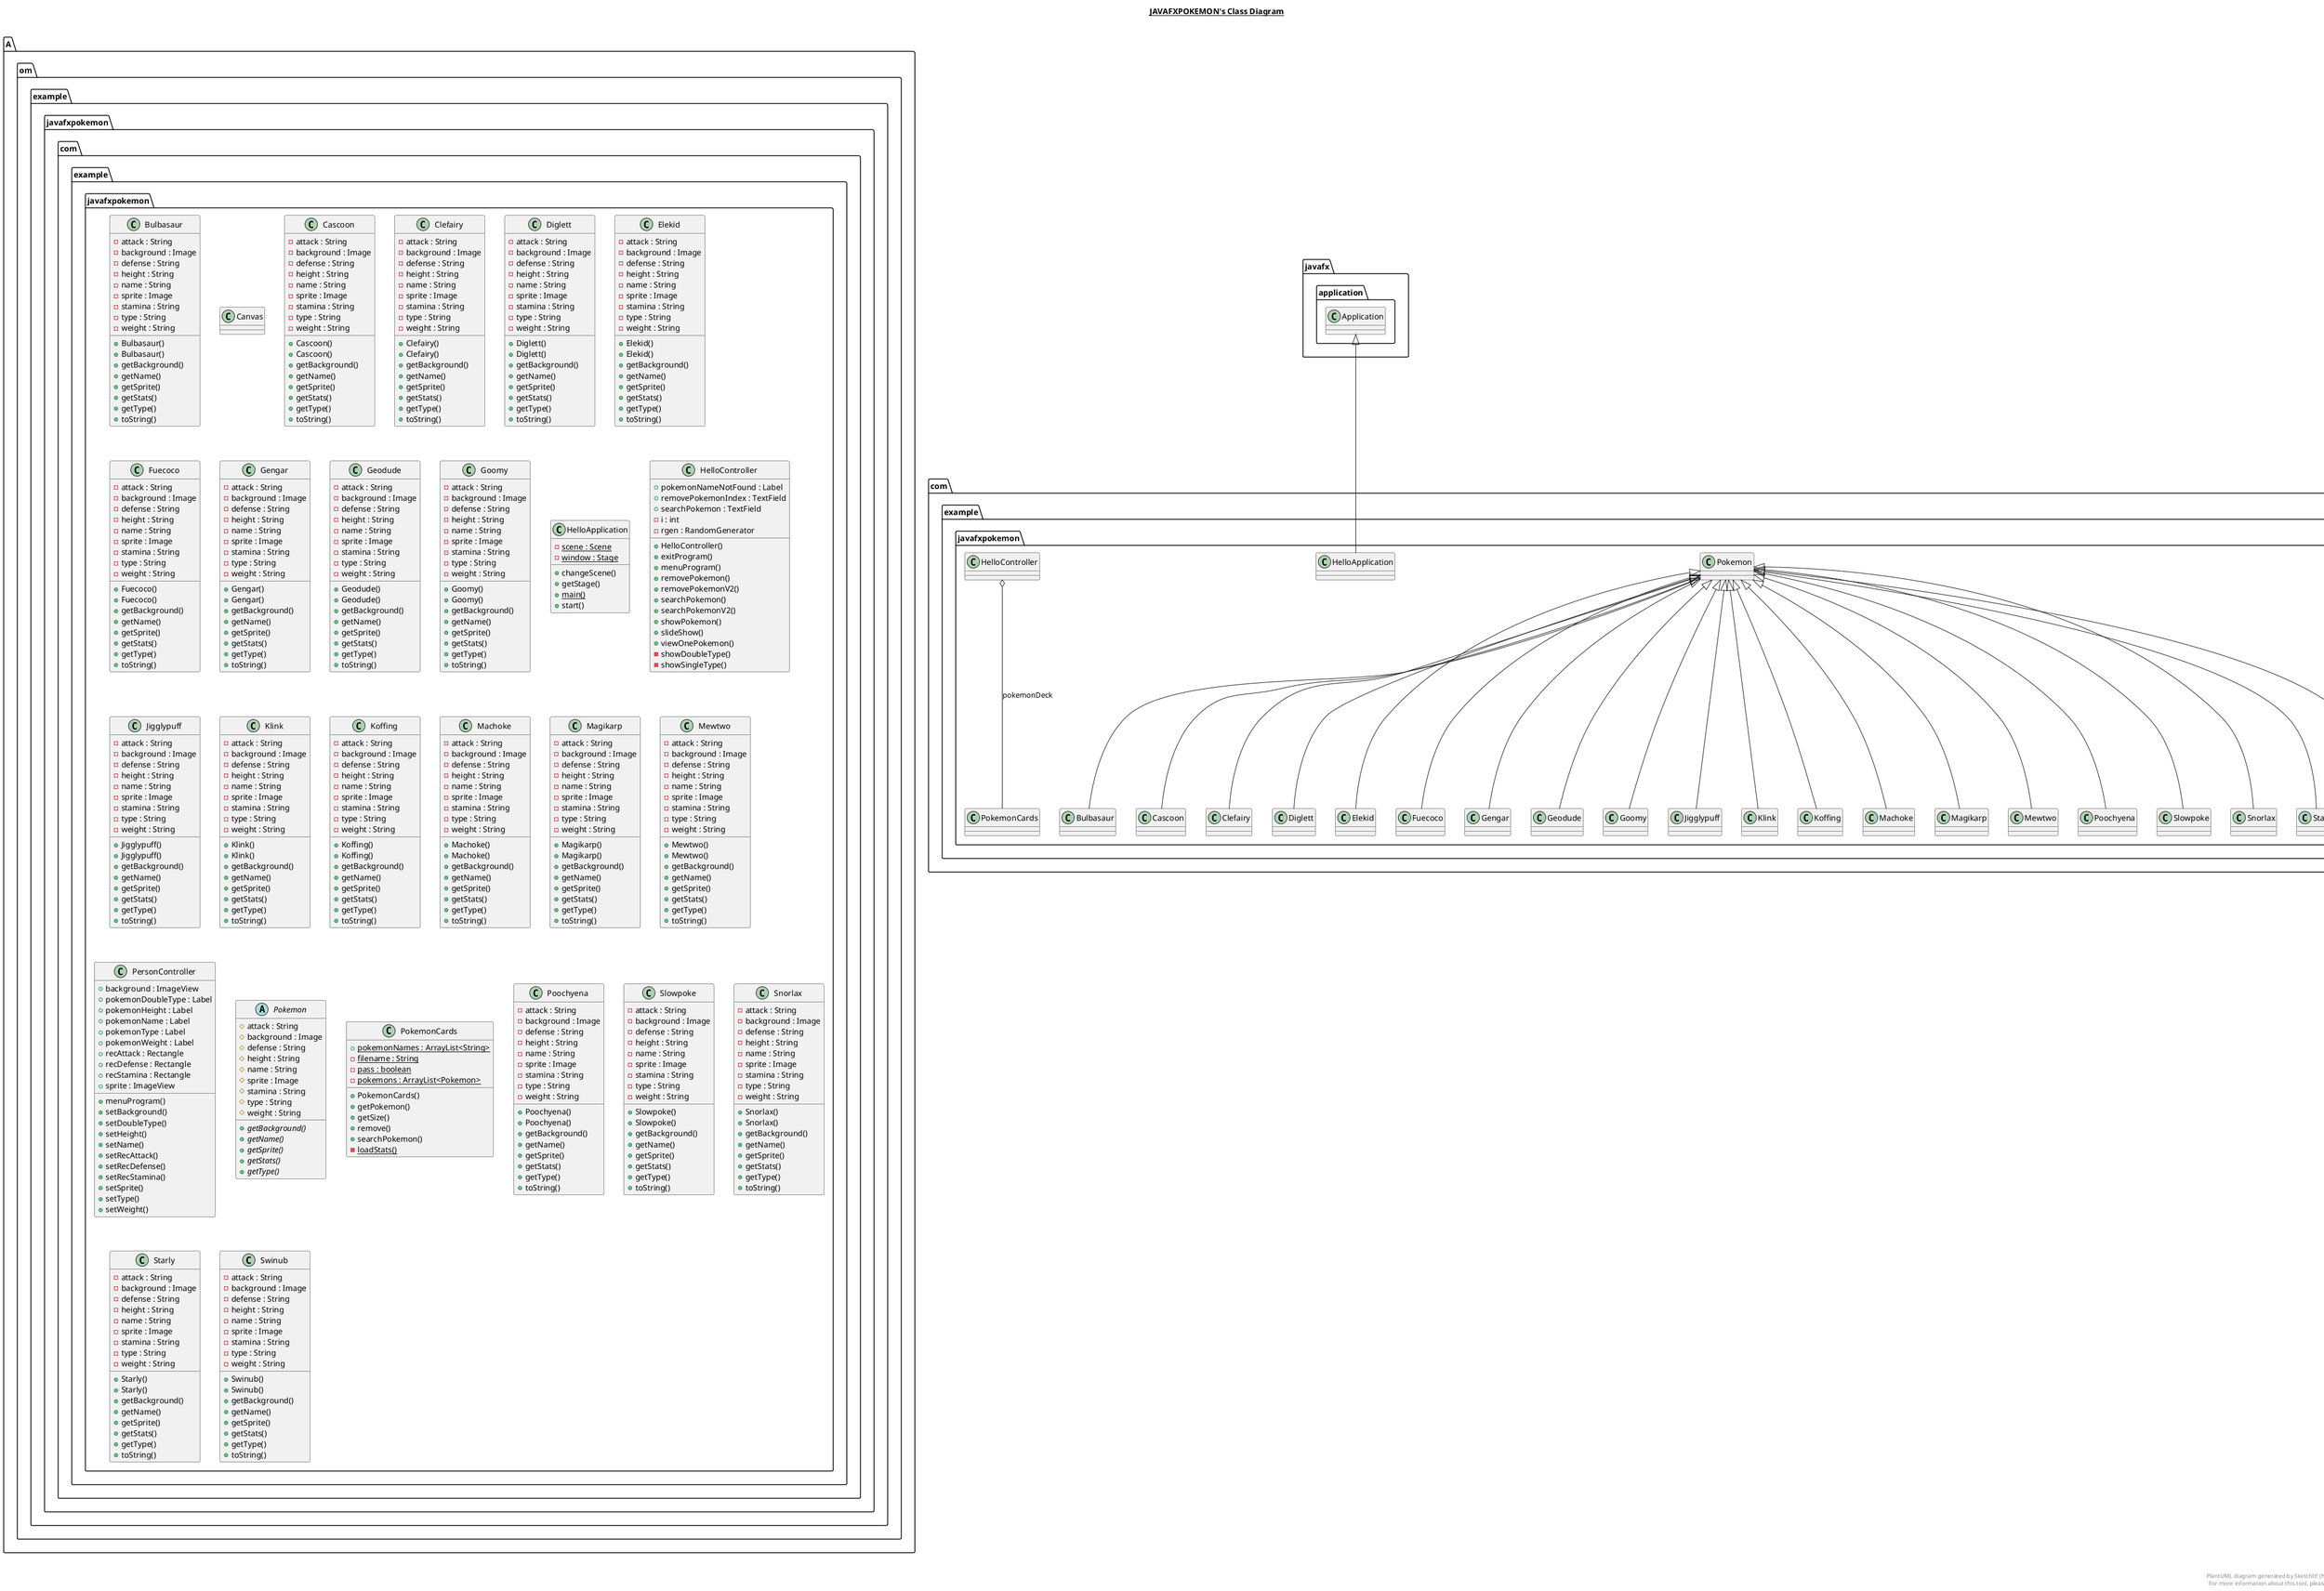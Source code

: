 @startuml

title __JAVAFXPOKEMON's Class Diagram__\n

  namespace A {
    namespace om.example.javafxpokemon {
      class com.example.javafxpokemon.Bulbasaur {
          - attack : String
          - background : Image
          - defense : String
          - height : String
          - name : String
          - sprite : Image
          - stamina : String
          - type : String
          - weight : String
          + Bulbasaur()
          + Bulbasaur()
          + getBackground()
          + getName()
          + getSprite()
          + getStats()
          + getType()
          + toString()
      }
    }
  }
  

  namespace A {
    namespace om.example.javafxpokemon {
      class com.example.javafxpokemon.Canvas {
      }
    }
  }
  

  namespace  A{
    namespace om.example.javafxpokemon {
      class com.example.javafxpokemon.Cascoon {
          - attack : String
          - background : Image
          - defense : String
          - height : String
          - name : String
          - sprite : Image
          - stamina : String
          - type : String
          - weight : String
          + Cascoon()
          + Cascoon()
          + getBackground()
          + getName()
          + getSprite()
          + getStats()
          + getType()
          + toString()
      }
    }
  }
  

  namespace A {
    namespace om.example.javafxpokemon {
      class com.example.javafxpokemon.Clefairy {
          - attack : String
          - background : Image
          - defense : String
          - height : String
          - name : String
          - sprite : Image
          - stamina : String
          - type : String
          - weight : String
          + Clefairy()
          + Clefairy()
          + getBackground()
          + getName()
          + getSprite()
          + getStats()
          + getType()
          + toString()
      }
    }
  }
  

  namespace A {
    namespace om.example.javafxpokemon {
      class com.example.javafxpokemon.Diglett {
          - attack : String
          - background : Image
          - defense : String
          - height : String
          - name : String
          - sprite : Image
          - stamina : String
          - type : String
          - weight : String
          + Diglett()
          + Diglett()
          + getBackground()
          + getName()
          + getSprite()
          + getStats()
          + getType()
          + toString()
      }
    }
  }
  

  namespace A {
    namespace om.example.javafxpokemon {
      class com.example.javafxpokemon.Elekid {
          - attack : String
          - background : Image
          - defense : String
          - height : String
          - name : String
          - sprite : Image
          - stamina : String
          - type : String
          - weight : String
          + Elekid()
          + Elekid()
          + getBackground()
          + getName()
          + getSprite()
          + getStats()
          + getType()
          + toString()
      }
    }
  }
  

  namespace A {
    namespace om.example.javafxpokemon {
      class com.example.javafxpokemon.Fuecoco {
          - attack : String
          - background : Image
          - defense : String
          - height : String
          - name : String
          - sprite : Image
          - stamina : String
          - type : String
          - weight : String
          + Fuecoco()
          + Fuecoco()
          + getBackground()
          + getName()
          + getSprite()
          + getStats()
          + getType()
          + toString()
      }
    }
  }
  

  namespace A {
    namespace om.example.javafxpokemon {
      class com.example.javafxpokemon.Gengar {
          - attack : String
          - background : Image
          - defense : String
          - height : String
          - name : String
          - sprite : Image
          - stamina : String
          - type : String
          - weight : String
          + Gengar()
          + Gengar()
          + getBackground()
          + getName()
          + getSprite()
          + getStats()
          + getType()
          + toString()
      }
    }
  }
  

  namespace A {
    namespace om.example.javafxpokemon {
      class com.example.javafxpokemon.Geodude {
          - attack : String
          - background : Image
          - defense : String
          - height : String
          - name : String
          - sprite : Image
          - stamina : String
          - type : String
          - weight : String
          + Geodude()
          + Geodude()
          + getBackground()
          + getName()
          + getSprite()
          + getStats()
          + getType()
          + toString()
      }
    }
  }
  

  namespace A {
    namespace om.example.javafxpokemon {
      class com.example.javafxpokemon.Goomy {
          - attack : String
          - background : Image
          - defense : String
          - height : String
          - name : String
          - sprite : Image
          - stamina : String
          - type : String
          - weight : String
          + Goomy()
          + Goomy()
          + getBackground()
          + getName()
          + getSprite()
          + getStats()
          + getType()
          + toString()
      }
    }
  }
  

  namespace A {
    namespace om.example.javafxpokemon {
      class com.example.javafxpokemon.HelloApplication {
          {static} - scene : Scene
          {static} - window : Stage
          + changeScene()
          + getStage()
          {static} + main()
          + start()
      }
    }
  }
  

  namespace  A{
    namespace om.example.javafxpokemon {
      class com.example.javafxpokemon.HelloController {
          + pokemonNameNotFound : Label
          + removePokemonIndex : TextField
          + searchPokemon : TextField
          - i : int
          - rgen : RandomGenerator
          + HelloController()
          + exitProgram()
          + menuProgram()
          + removePokemon()
          + removePokemonV2()
          + searchPokemon()
          + searchPokemonV2()
          + showPokemon()
          + slideShow()
          + viewOnePokemon()
          - showDoubleType()
          - showSingleType()
      }
    }
  }
  

  namespace A {
    namespace om.example.javafxpokemon {
      class com.example.javafxpokemon.Jigglypuff {
          - attack : String
          - background : Image
          - defense : String
          - height : String
          - name : String
          - sprite : Image
          - stamina : String
          - type : String
          - weight : String
          + Jigglypuff()
          + Jigglypuff()
          + getBackground()
          + getName()
          + getSprite()
          + getStats()
          + getType()
          + toString()
      }
    }
  }
  

  namespace A {
    namespace om.example.javafxpokemon {
      class com.example.javafxpokemon.Klink {
          - attack : String
          - background : Image
          - defense : String
          - height : String
          - name : String
          - sprite : Image
          - stamina : String
          - type : String
          - weight : String
          + Klink()
          + Klink()
          + getBackground()
          + getName()
          + getSprite()
          + getStats()
          + getType()
          + toString()
      }
    }
  }
  

  namespace A {
    namespace om.example.javafxpokemon {
      class com.example.javafxpokemon.Koffing {
          - attack : String
          - background : Image
          - defense : String
          - height : String
          - name : String
          - sprite : Image
          - stamina : String
          - type : String
          - weight : String
          + Koffing()
          + Koffing()
          + getBackground()
          + getName()
          + getSprite()
          + getStats()
          + getType()
          + toString()
      }
    }
  }
  

  namespace A {
    namespace om.example.javafxpokemon {
      class com.example.javafxpokemon.Machoke {
          - attack : String
          - background : Image
          - defense : String
          - height : String
          - name : String
          - sprite : Image
          - stamina : String
          - type : String
          - weight : String
          + Machoke()
          + Machoke()
          + getBackground()
          + getName()
          + getSprite()
          + getStats()
          + getType()
          + toString()
      }
    }
  }
  

  namespace A {
    namespace om.example.javafxpokemon {
      class com.example.javafxpokemon.Magikarp {
          - attack : String
          - background : Image
          - defense : String
          - height : String
          - name : String
          - sprite : Image
          - stamina : String
          - type : String
          - weight : String
          + Magikarp()
          + Magikarp()
          + getBackground()
          + getName()
          + getSprite()
          + getStats()
          + getType()
          + toString()
      }
    }
  }
  

  namespace A {
    namespace om.example.javafxpokemon {
      class com.example.javafxpokemon.Mewtwo {
          - attack : String
          - background : Image
          - defense : String
          - height : String
          - name : String
          - sprite : Image
          - stamina : String
          - type : String
          - weight : String
          + Mewtwo()
          + Mewtwo()
          + getBackground()
          + getName()
          + getSprite()
          + getStats()
          + getType()
          + toString()
      }
    }
  }
  

  namespace A {
    namespace om.example.javafxpokemon {
      class com.example.javafxpokemon.PersonController {
          + background : ImageView
          + pokemonDoubleType : Label
          + pokemonHeight : Label
          + pokemonName : Label
          + pokemonType : Label
          + pokemonWeight : Label
          + recAttack : Rectangle
          + recDefense : Rectangle
          + recStamina : Rectangle
          + sprite : ImageView
          + menuProgram()
          + setBackground()
          + setDoubleType()
          + setHeight()
          + setName()
          + setRecAttack()
          + setRecDefense()
          + setRecStamina()
          + setSprite()
          + setType()
          + setWeight()
      }
    }
  }
  

  namespace A {
    namespace om.example.javafxpokemon {
      abstract class com.example.javafxpokemon.Pokemon {
          # attack : String
          # background : Image
          # defense : String
          # height : String
          # name : String
          # sprite : Image
          # stamina : String
          # type : String
          # weight : String
          {abstract} + getBackground()
          {abstract} + getName()
          {abstract} + getSprite()
          {abstract} + getStats()
          {abstract} + getType()
      }
    }
  }
  

  namespace A {
    namespace om.example.javafxpokemon {
      class com.example.javafxpokemon.PokemonCards {
          {static} + pokemonNames : ArrayList<String>
          {static} - filename : String
          {static} - pass : boolean
          {static} - pokemons : ArrayList<Pokemon>
          + PokemonCards()
          + getPokemon()
          + getSize()
          + remove()
          + searchPokemon()
          {static} - loadStats()
      }
    }
  }
  

  namespace A {
    namespace om.example.javafxpokemon {
      class com.example.javafxpokemon.Poochyena {
          - attack : String
          - background : Image
          - defense : String
          - height : String
          - name : String
          - sprite : Image
          - stamina : String
          - type : String
          - weight : String
          + Poochyena()
          + Poochyena()
          + getBackground()
          + getName()
          + getSprite()
          + getStats()
          + getType()
          + toString()
      }
    }
  }
  

  namespace A {
    namespace om.example.javafxpokemon {
      class com.example.javafxpokemon.Slowpoke {
          - attack : String
          - background : Image
          - defense : String
          - height : String
          - name : String
          - sprite : Image
          - stamina : String
          - type : String
          - weight : String
          + Slowpoke()
          + Slowpoke()
          + getBackground()
          + getName()
          + getSprite()
          + getStats()
          + getType()
          + toString()
      }
    }
  }
  

  namespace  A{
    namespace om.example.javafxpokemon {
      class com.example.javafxpokemon.Snorlax {
          - attack : String
          - background : Image
          - defense : String
          - height : String
          - name : String
          - sprite : Image
          - stamina : String
          - type : String
          - weight : String
          + Snorlax()
          + Snorlax()
          + getBackground()
          + getName()
          + getSprite()
          + getStats()
          + getType()
          + toString()
      }
    }
  }
  

  namespace A {
    namespace om.example.javafxpokemon {
      class com.example.javafxpokemon.Starly {
          - attack : String
          - background : Image
          - defense : String
          - height : String
          - name : String
          - sprite : Image
          - stamina : String
          - type : String
          - weight : String
          + Starly()
          + Starly()
          + getBackground()
          + getName()
          + getSprite()
          + getStats()
          + getType()
          + toString()
      }
    }
  }
  

  namespace A {
    namespace om.example.javafxpokemon {
      class com.example.javafxpokemon.Swinub {
          - attack : String
          - background : Image
          - defense : String
          - height : String
          - name : String
          - sprite : Image
          - stamina : String
          - type : String
          - weight : String
          + Swinub()
          + Swinub()
          + getBackground()
          + getName()
          + getSprite()
          + getStats()
          + getType()
          + toString()
      }
    }
  }
  

  com.example.javafxpokemon.Bulbasaur -up-|> com.example.javafxpokemon.Pokemon
  com.example.javafxpokemon.Cascoon -up-|> com.example.javafxpokemon.Pokemon
  com.example.javafxpokemon.Clefairy -up-|> com.example.javafxpokemon.Pokemon
  com.example.javafxpokemon.Diglett -up-|> com.example.javafxpokemon.Pokemon
  com.example.javafxpokemon.Elekid -up-|> com.example.javafxpokemon.Pokemon
  com.example.javafxpokemon.Fuecoco -up-|> com.example.javafxpokemon.Pokemon
  com.example.javafxpokemon.Gengar -up-|> com.example.javafxpokemon.Pokemon
  com.example.javafxpokemon.Geodude -up-|> com.example.javafxpokemon.Pokemon
  com.example.javafxpokemon.Goomy -up-|> com.example.javafxpokemon.Pokemon
  com.example.javafxpokemon.HelloApplication -up-|> javafx.application.Application
  com.example.javafxpokemon.HelloController o-- com.example.javafxpokemon.PokemonCards : pokemonDeck
  com.example.javafxpokemon.Jigglypuff -up-|> com.example.javafxpokemon.Pokemon
  com.example.javafxpokemon.Klink -up-|> com.example.javafxpokemon.Pokemon
  com.example.javafxpokemon.Koffing -up-|> com.example.javafxpokemon.Pokemon
  com.example.javafxpokemon.Machoke -up-|> com.example.javafxpokemon.Pokemon
  com.example.javafxpokemon.Magikarp -up-|> com.example.javafxpokemon.Pokemon
  com.example.javafxpokemon.Mewtwo -up-|> com.example.javafxpokemon.Pokemon
  com.example.javafxpokemon.Poochyena -up-|> com.example.javafxpokemon.Pokemon
  com.example.javafxpokemon.Slowpoke -up-|> com.example.javafxpokemon.Pokemon
  com.example.javafxpokemon.Snorlax -up-|> com.example.javafxpokemon.Pokemon
  com.example.javafxpokemon.Starly -up-|> com.example.javafxpokemon.Pokemon
  com.example.javafxpokemon.Swinub -up-|> com.example.javafxpokemon.Pokemon


right footer


PlantUML diagram generated by SketchIt! (https://bitbucket.org/pmesmeur/sketch.it)
For more information about this tool, please contact philippe.mesmeur@gmail.com
endfooter

@enduml
